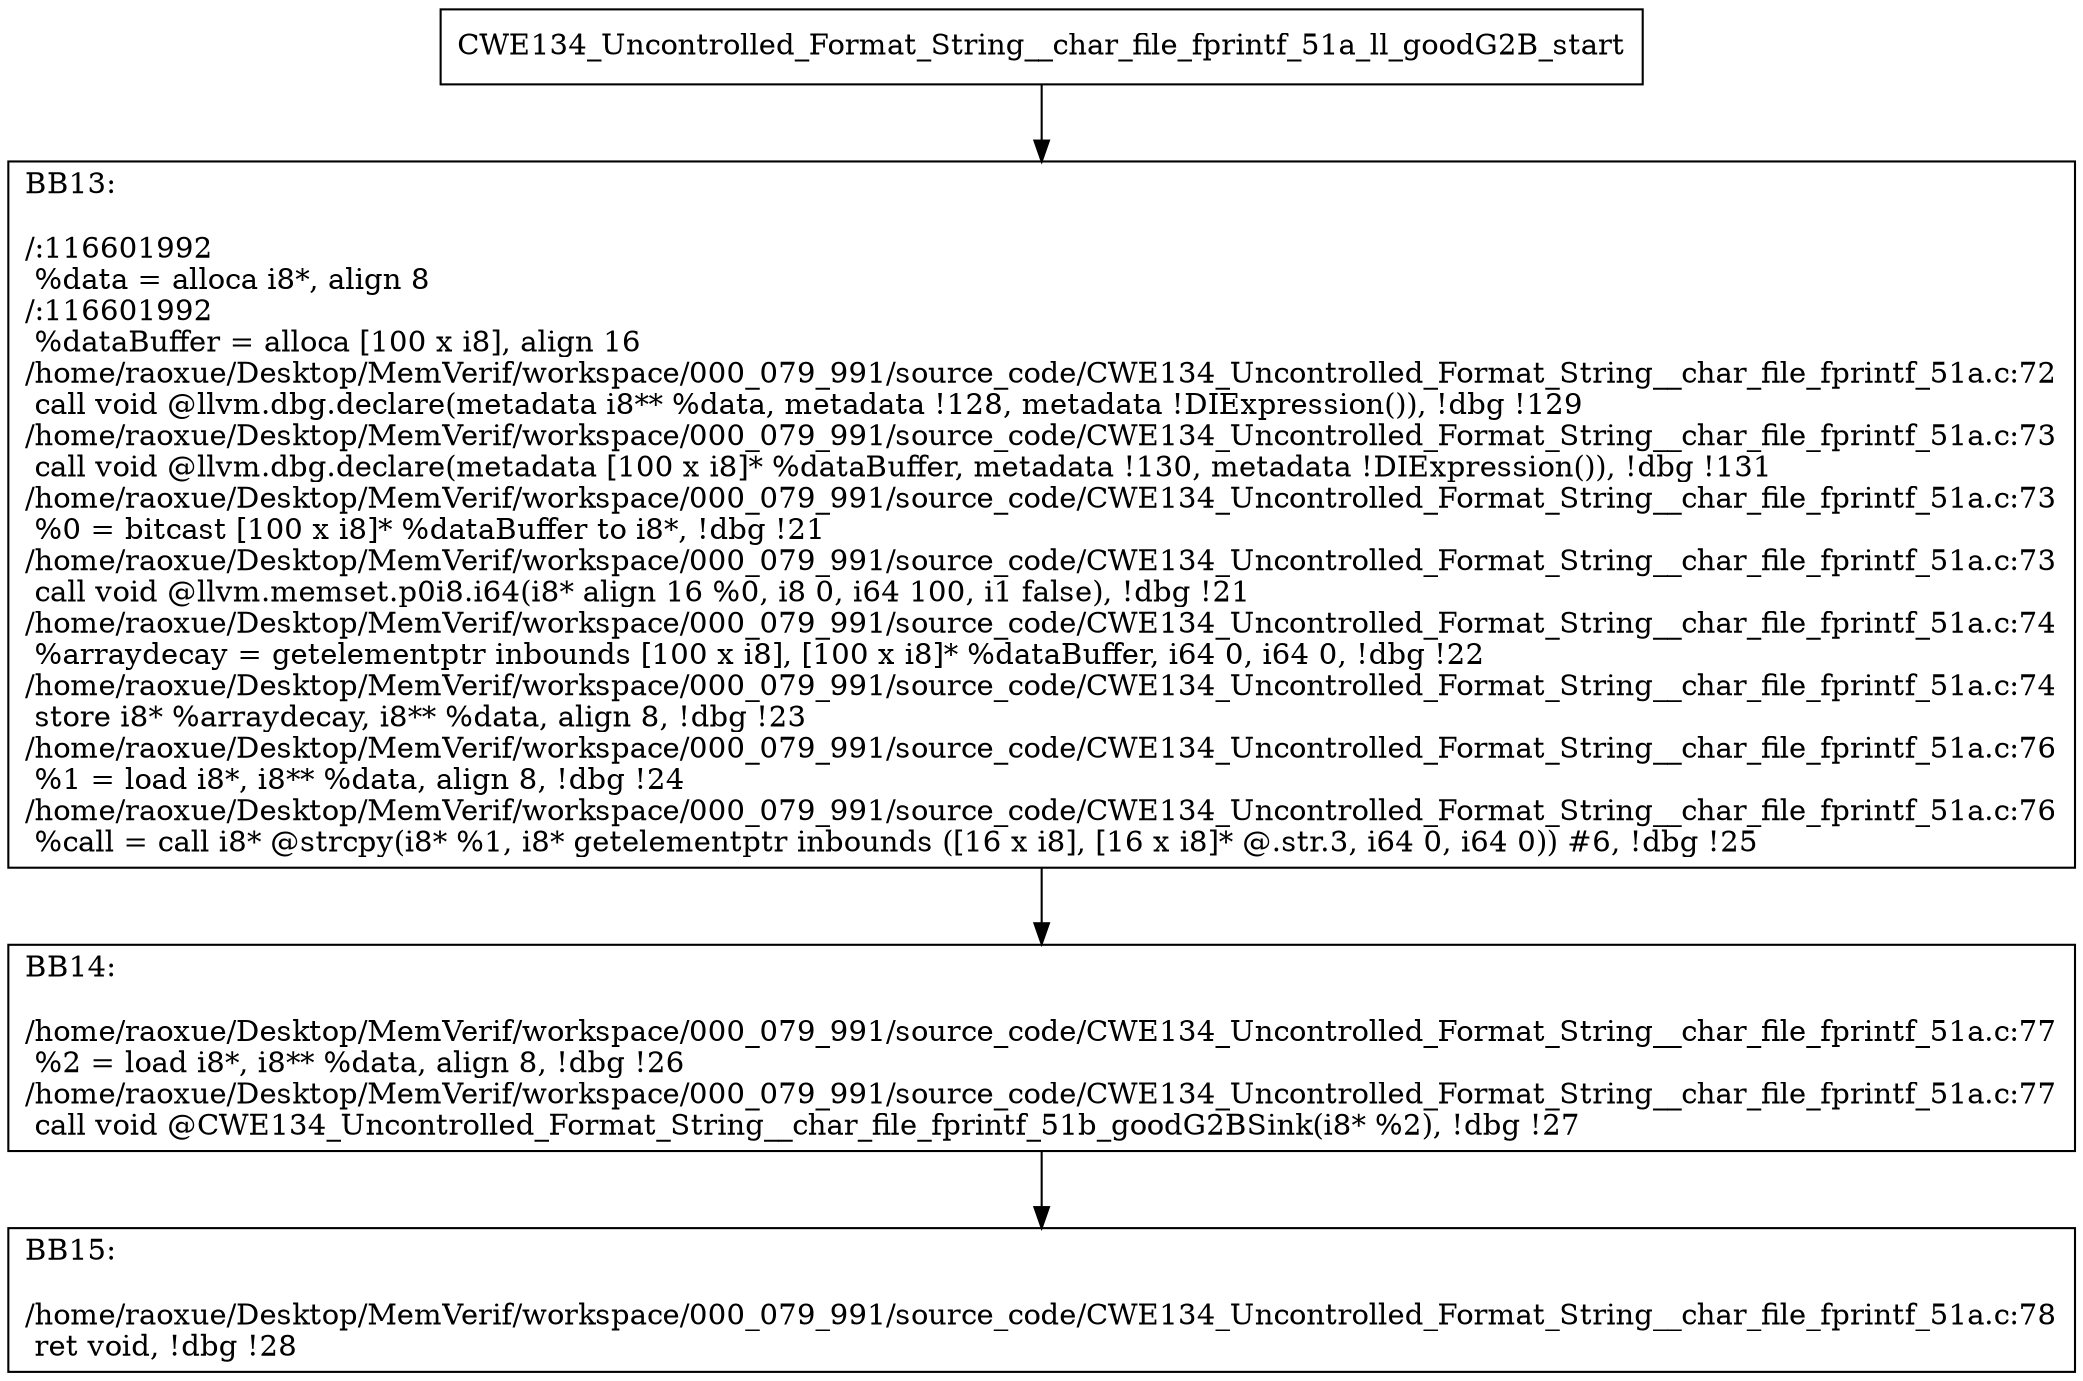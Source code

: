 digraph "CFG for'CWE134_Uncontrolled_Format_String__char_file_fprintf_51a_ll_goodG2B' function" {
	BBCWE134_Uncontrolled_Format_String__char_file_fprintf_51a_ll_goodG2B_start[shape=record,label="{CWE134_Uncontrolled_Format_String__char_file_fprintf_51a_ll_goodG2B_start}"];
	BBCWE134_Uncontrolled_Format_String__char_file_fprintf_51a_ll_goodG2B_start-> CWE134_Uncontrolled_Format_String__char_file_fprintf_51a_ll_goodG2BBB13;
	CWE134_Uncontrolled_Format_String__char_file_fprintf_51a_ll_goodG2BBB13 [shape=record, label="{BB13:\l\l/:116601992\l
  %data = alloca i8*, align 8\l
/:116601992\l
  %dataBuffer = alloca [100 x i8], align 16\l
/home/raoxue/Desktop/MemVerif/workspace/000_079_991/source_code/CWE134_Uncontrolled_Format_String__char_file_fprintf_51a.c:72\l
  call void @llvm.dbg.declare(metadata i8** %data, metadata !128, metadata !DIExpression()), !dbg !129\l
/home/raoxue/Desktop/MemVerif/workspace/000_079_991/source_code/CWE134_Uncontrolled_Format_String__char_file_fprintf_51a.c:73\l
  call void @llvm.dbg.declare(metadata [100 x i8]* %dataBuffer, metadata !130, metadata !DIExpression()), !dbg !131\l
/home/raoxue/Desktop/MemVerif/workspace/000_079_991/source_code/CWE134_Uncontrolled_Format_String__char_file_fprintf_51a.c:73\l
  %0 = bitcast [100 x i8]* %dataBuffer to i8*, !dbg !21\l
/home/raoxue/Desktop/MemVerif/workspace/000_079_991/source_code/CWE134_Uncontrolled_Format_String__char_file_fprintf_51a.c:73\l
  call void @llvm.memset.p0i8.i64(i8* align 16 %0, i8 0, i64 100, i1 false), !dbg !21\l
/home/raoxue/Desktop/MemVerif/workspace/000_079_991/source_code/CWE134_Uncontrolled_Format_String__char_file_fprintf_51a.c:74\l
  %arraydecay = getelementptr inbounds [100 x i8], [100 x i8]* %dataBuffer, i64 0, i64 0, !dbg !22\l
/home/raoxue/Desktop/MemVerif/workspace/000_079_991/source_code/CWE134_Uncontrolled_Format_String__char_file_fprintf_51a.c:74\l
  store i8* %arraydecay, i8** %data, align 8, !dbg !23\l
/home/raoxue/Desktop/MemVerif/workspace/000_079_991/source_code/CWE134_Uncontrolled_Format_String__char_file_fprintf_51a.c:76\l
  %1 = load i8*, i8** %data, align 8, !dbg !24\l
/home/raoxue/Desktop/MemVerif/workspace/000_079_991/source_code/CWE134_Uncontrolled_Format_String__char_file_fprintf_51a.c:76\l
  %call = call i8* @strcpy(i8* %1, i8* getelementptr inbounds ([16 x i8], [16 x i8]* @.str.3, i64 0, i64 0)) #6, !dbg !25\l
}"];
	CWE134_Uncontrolled_Format_String__char_file_fprintf_51a_ll_goodG2BBB13-> CWE134_Uncontrolled_Format_String__char_file_fprintf_51a_ll_goodG2BBB14;
	CWE134_Uncontrolled_Format_String__char_file_fprintf_51a_ll_goodG2BBB14 [shape=record, label="{BB14:\l\l/home/raoxue/Desktop/MemVerif/workspace/000_079_991/source_code/CWE134_Uncontrolled_Format_String__char_file_fprintf_51a.c:77\l
  %2 = load i8*, i8** %data, align 8, !dbg !26\l
/home/raoxue/Desktop/MemVerif/workspace/000_079_991/source_code/CWE134_Uncontrolled_Format_String__char_file_fprintf_51a.c:77\l
  call void @CWE134_Uncontrolled_Format_String__char_file_fprintf_51b_goodG2BSink(i8* %2), !dbg !27\l
}"];
	CWE134_Uncontrolled_Format_String__char_file_fprintf_51a_ll_goodG2BBB14-> CWE134_Uncontrolled_Format_String__char_file_fprintf_51a_ll_goodG2BBB15;
	CWE134_Uncontrolled_Format_String__char_file_fprintf_51a_ll_goodG2BBB15 [shape=record, label="{BB15:\l\l/home/raoxue/Desktop/MemVerif/workspace/000_079_991/source_code/CWE134_Uncontrolled_Format_String__char_file_fprintf_51a.c:78\l
  ret void, !dbg !28\l
}"];
}
